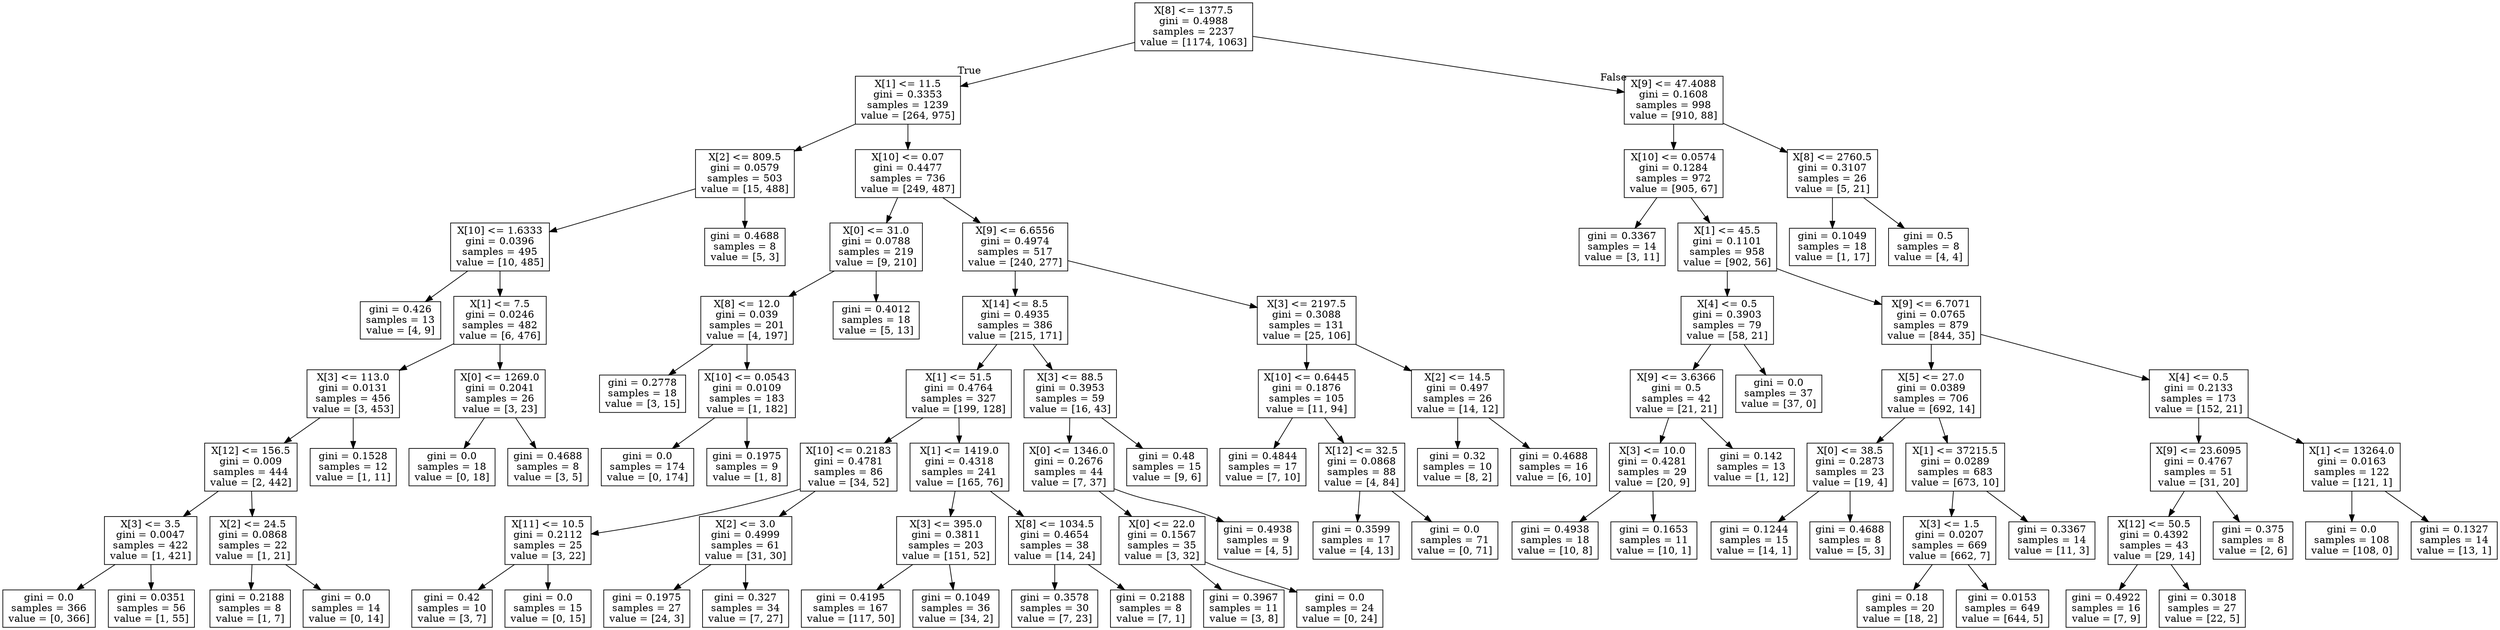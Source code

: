 digraph Tree {
node [shape=box] ;
0 [label="X[8] <= 1377.5\ngini = 0.4988\nsamples = 2237\nvalue = [1174, 1063]"] ;
1 [label="X[1] <= 11.5\ngini = 0.3353\nsamples = 1239\nvalue = [264, 975]"] ;
0 -> 1 [labeldistance=2.5, labelangle=45, headlabel="True"] ;
2 [label="X[2] <= 809.5\ngini = 0.0579\nsamples = 503\nvalue = [15, 488]"] ;
1 -> 2 ;
3 [label="X[10] <= 1.6333\ngini = 0.0396\nsamples = 495\nvalue = [10, 485]"] ;
2 -> 3 ;
4 [label="gini = 0.426\nsamples = 13\nvalue = [4, 9]"] ;
3 -> 4 ;
5 [label="X[1] <= 7.5\ngini = 0.0246\nsamples = 482\nvalue = [6, 476]"] ;
3 -> 5 ;
6 [label="X[3] <= 113.0\ngini = 0.0131\nsamples = 456\nvalue = [3, 453]"] ;
5 -> 6 ;
7 [label="X[12] <= 156.5\ngini = 0.009\nsamples = 444\nvalue = [2, 442]"] ;
6 -> 7 ;
8 [label="X[3] <= 3.5\ngini = 0.0047\nsamples = 422\nvalue = [1, 421]"] ;
7 -> 8 ;
9 [label="gini = 0.0\nsamples = 366\nvalue = [0, 366]"] ;
8 -> 9 ;
10 [label="gini = 0.0351\nsamples = 56\nvalue = [1, 55]"] ;
8 -> 10 ;
11 [label="X[2] <= 24.5\ngini = 0.0868\nsamples = 22\nvalue = [1, 21]"] ;
7 -> 11 ;
12 [label="gini = 0.2188\nsamples = 8\nvalue = [1, 7]"] ;
11 -> 12 ;
13 [label="gini = 0.0\nsamples = 14\nvalue = [0, 14]"] ;
11 -> 13 ;
14 [label="gini = 0.1528\nsamples = 12\nvalue = [1, 11]"] ;
6 -> 14 ;
15 [label="X[0] <= 1269.0\ngini = 0.2041\nsamples = 26\nvalue = [3, 23]"] ;
5 -> 15 ;
16 [label="gini = 0.0\nsamples = 18\nvalue = [0, 18]"] ;
15 -> 16 ;
17 [label="gini = 0.4688\nsamples = 8\nvalue = [3, 5]"] ;
15 -> 17 ;
18 [label="gini = 0.4688\nsamples = 8\nvalue = [5, 3]"] ;
2 -> 18 ;
19 [label="X[10] <= 0.07\ngini = 0.4477\nsamples = 736\nvalue = [249, 487]"] ;
1 -> 19 ;
20 [label="X[0] <= 31.0\ngini = 0.0788\nsamples = 219\nvalue = [9, 210]"] ;
19 -> 20 ;
21 [label="X[8] <= 12.0\ngini = 0.039\nsamples = 201\nvalue = [4, 197]"] ;
20 -> 21 ;
22 [label="gini = 0.2778\nsamples = 18\nvalue = [3, 15]"] ;
21 -> 22 ;
23 [label="X[10] <= 0.0543\ngini = 0.0109\nsamples = 183\nvalue = [1, 182]"] ;
21 -> 23 ;
24 [label="gini = 0.0\nsamples = 174\nvalue = [0, 174]"] ;
23 -> 24 ;
25 [label="gini = 0.1975\nsamples = 9\nvalue = [1, 8]"] ;
23 -> 25 ;
26 [label="gini = 0.4012\nsamples = 18\nvalue = [5, 13]"] ;
20 -> 26 ;
27 [label="X[9] <= 6.6556\ngini = 0.4974\nsamples = 517\nvalue = [240, 277]"] ;
19 -> 27 ;
28 [label="X[14] <= 8.5\ngini = 0.4935\nsamples = 386\nvalue = [215, 171]"] ;
27 -> 28 ;
29 [label="X[1] <= 51.5\ngini = 0.4764\nsamples = 327\nvalue = [199, 128]"] ;
28 -> 29 ;
30 [label="X[10] <= 0.2183\ngini = 0.4781\nsamples = 86\nvalue = [34, 52]"] ;
29 -> 30 ;
31 [label="X[11] <= 10.5\ngini = 0.2112\nsamples = 25\nvalue = [3, 22]"] ;
30 -> 31 ;
32 [label="gini = 0.42\nsamples = 10\nvalue = [3, 7]"] ;
31 -> 32 ;
33 [label="gini = 0.0\nsamples = 15\nvalue = [0, 15]"] ;
31 -> 33 ;
34 [label="X[2] <= 3.0\ngini = 0.4999\nsamples = 61\nvalue = [31, 30]"] ;
30 -> 34 ;
35 [label="gini = 0.1975\nsamples = 27\nvalue = [24, 3]"] ;
34 -> 35 ;
36 [label="gini = 0.327\nsamples = 34\nvalue = [7, 27]"] ;
34 -> 36 ;
37 [label="X[1] <= 1419.0\ngini = 0.4318\nsamples = 241\nvalue = [165, 76]"] ;
29 -> 37 ;
38 [label="X[3] <= 395.0\ngini = 0.3811\nsamples = 203\nvalue = [151, 52]"] ;
37 -> 38 ;
39 [label="gini = 0.4195\nsamples = 167\nvalue = [117, 50]"] ;
38 -> 39 ;
40 [label="gini = 0.1049\nsamples = 36\nvalue = [34, 2]"] ;
38 -> 40 ;
41 [label="X[8] <= 1034.5\ngini = 0.4654\nsamples = 38\nvalue = [14, 24]"] ;
37 -> 41 ;
42 [label="gini = 0.3578\nsamples = 30\nvalue = [7, 23]"] ;
41 -> 42 ;
43 [label="gini = 0.2188\nsamples = 8\nvalue = [7, 1]"] ;
41 -> 43 ;
44 [label="X[3] <= 88.5\ngini = 0.3953\nsamples = 59\nvalue = [16, 43]"] ;
28 -> 44 ;
45 [label="X[0] <= 1346.0\ngini = 0.2676\nsamples = 44\nvalue = [7, 37]"] ;
44 -> 45 ;
46 [label="X[0] <= 22.0\ngini = 0.1567\nsamples = 35\nvalue = [3, 32]"] ;
45 -> 46 ;
47 [label="gini = 0.3967\nsamples = 11\nvalue = [3, 8]"] ;
46 -> 47 ;
48 [label="gini = 0.0\nsamples = 24\nvalue = [0, 24]"] ;
46 -> 48 ;
49 [label="gini = 0.4938\nsamples = 9\nvalue = [4, 5]"] ;
45 -> 49 ;
50 [label="gini = 0.48\nsamples = 15\nvalue = [9, 6]"] ;
44 -> 50 ;
51 [label="X[3] <= 2197.5\ngini = 0.3088\nsamples = 131\nvalue = [25, 106]"] ;
27 -> 51 ;
52 [label="X[10] <= 0.6445\ngini = 0.1876\nsamples = 105\nvalue = [11, 94]"] ;
51 -> 52 ;
53 [label="gini = 0.4844\nsamples = 17\nvalue = [7, 10]"] ;
52 -> 53 ;
54 [label="X[12] <= 32.5\ngini = 0.0868\nsamples = 88\nvalue = [4, 84]"] ;
52 -> 54 ;
55 [label="gini = 0.3599\nsamples = 17\nvalue = [4, 13]"] ;
54 -> 55 ;
56 [label="gini = 0.0\nsamples = 71\nvalue = [0, 71]"] ;
54 -> 56 ;
57 [label="X[2] <= 14.5\ngini = 0.497\nsamples = 26\nvalue = [14, 12]"] ;
51 -> 57 ;
58 [label="gini = 0.32\nsamples = 10\nvalue = [8, 2]"] ;
57 -> 58 ;
59 [label="gini = 0.4688\nsamples = 16\nvalue = [6, 10]"] ;
57 -> 59 ;
60 [label="X[9] <= 47.4088\ngini = 0.1608\nsamples = 998\nvalue = [910, 88]"] ;
0 -> 60 [labeldistance=2.5, labelangle=-45, headlabel="False"] ;
61 [label="X[10] <= 0.0574\ngini = 0.1284\nsamples = 972\nvalue = [905, 67]"] ;
60 -> 61 ;
62 [label="gini = 0.3367\nsamples = 14\nvalue = [3, 11]"] ;
61 -> 62 ;
63 [label="X[1] <= 45.5\ngini = 0.1101\nsamples = 958\nvalue = [902, 56]"] ;
61 -> 63 ;
64 [label="X[4] <= 0.5\ngini = 0.3903\nsamples = 79\nvalue = [58, 21]"] ;
63 -> 64 ;
65 [label="X[9] <= 3.6366\ngini = 0.5\nsamples = 42\nvalue = [21, 21]"] ;
64 -> 65 ;
66 [label="X[3] <= 10.0\ngini = 0.4281\nsamples = 29\nvalue = [20, 9]"] ;
65 -> 66 ;
67 [label="gini = 0.4938\nsamples = 18\nvalue = [10, 8]"] ;
66 -> 67 ;
68 [label="gini = 0.1653\nsamples = 11\nvalue = [10, 1]"] ;
66 -> 68 ;
69 [label="gini = 0.142\nsamples = 13\nvalue = [1, 12]"] ;
65 -> 69 ;
70 [label="gini = 0.0\nsamples = 37\nvalue = [37, 0]"] ;
64 -> 70 ;
71 [label="X[9] <= 6.7071\ngini = 0.0765\nsamples = 879\nvalue = [844, 35]"] ;
63 -> 71 ;
72 [label="X[5] <= 27.0\ngini = 0.0389\nsamples = 706\nvalue = [692, 14]"] ;
71 -> 72 ;
73 [label="X[0] <= 38.5\ngini = 0.2873\nsamples = 23\nvalue = [19, 4]"] ;
72 -> 73 ;
74 [label="gini = 0.1244\nsamples = 15\nvalue = [14, 1]"] ;
73 -> 74 ;
75 [label="gini = 0.4688\nsamples = 8\nvalue = [5, 3]"] ;
73 -> 75 ;
76 [label="X[1] <= 37215.5\ngini = 0.0289\nsamples = 683\nvalue = [673, 10]"] ;
72 -> 76 ;
77 [label="X[3] <= 1.5\ngini = 0.0207\nsamples = 669\nvalue = [662, 7]"] ;
76 -> 77 ;
78 [label="gini = 0.18\nsamples = 20\nvalue = [18, 2]"] ;
77 -> 78 ;
79 [label="gini = 0.0153\nsamples = 649\nvalue = [644, 5]"] ;
77 -> 79 ;
80 [label="gini = 0.3367\nsamples = 14\nvalue = [11, 3]"] ;
76 -> 80 ;
81 [label="X[4] <= 0.5\ngini = 0.2133\nsamples = 173\nvalue = [152, 21]"] ;
71 -> 81 ;
82 [label="X[9] <= 23.6095\ngini = 0.4767\nsamples = 51\nvalue = [31, 20]"] ;
81 -> 82 ;
83 [label="X[12] <= 50.5\ngini = 0.4392\nsamples = 43\nvalue = [29, 14]"] ;
82 -> 83 ;
84 [label="gini = 0.4922\nsamples = 16\nvalue = [7, 9]"] ;
83 -> 84 ;
85 [label="gini = 0.3018\nsamples = 27\nvalue = [22, 5]"] ;
83 -> 85 ;
86 [label="gini = 0.375\nsamples = 8\nvalue = [2, 6]"] ;
82 -> 86 ;
87 [label="X[1] <= 13264.0\ngini = 0.0163\nsamples = 122\nvalue = [121, 1]"] ;
81 -> 87 ;
88 [label="gini = 0.0\nsamples = 108\nvalue = [108, 0]"] ;
87 -> 88 ;
89 [label="gini = 0.1327\nsamples = 14\nvalue = [13, 1]"] ;
87 -> 89 ;
90 [label="X[8] <= 2760.5\ngini = 0.3107\nsamples = 26\nvalue = [5, 21]"] ;
60 -> 90 ;
91 [label="gini = 0.1049\nsamples = 18\nvalue = [1, 17]"] ;
90 -> 91 ;
92 [label="gini = 0.5\nsamples = 8\nvalue = [4, 4]"] ;
90 -> 92 ;
}